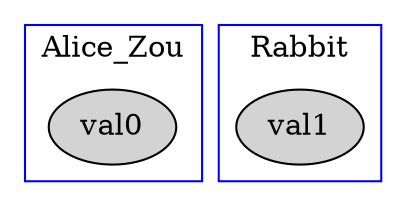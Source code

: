 digraph G {
subgraph clusterusr_0_ {
node [style=filled];
color=blue;
label=Alice_Zou;
val0;
}
subgraph clusterusr_1_ {
node [style=filled];
color=blue;
label=Rabbit;
val1;
}
}

